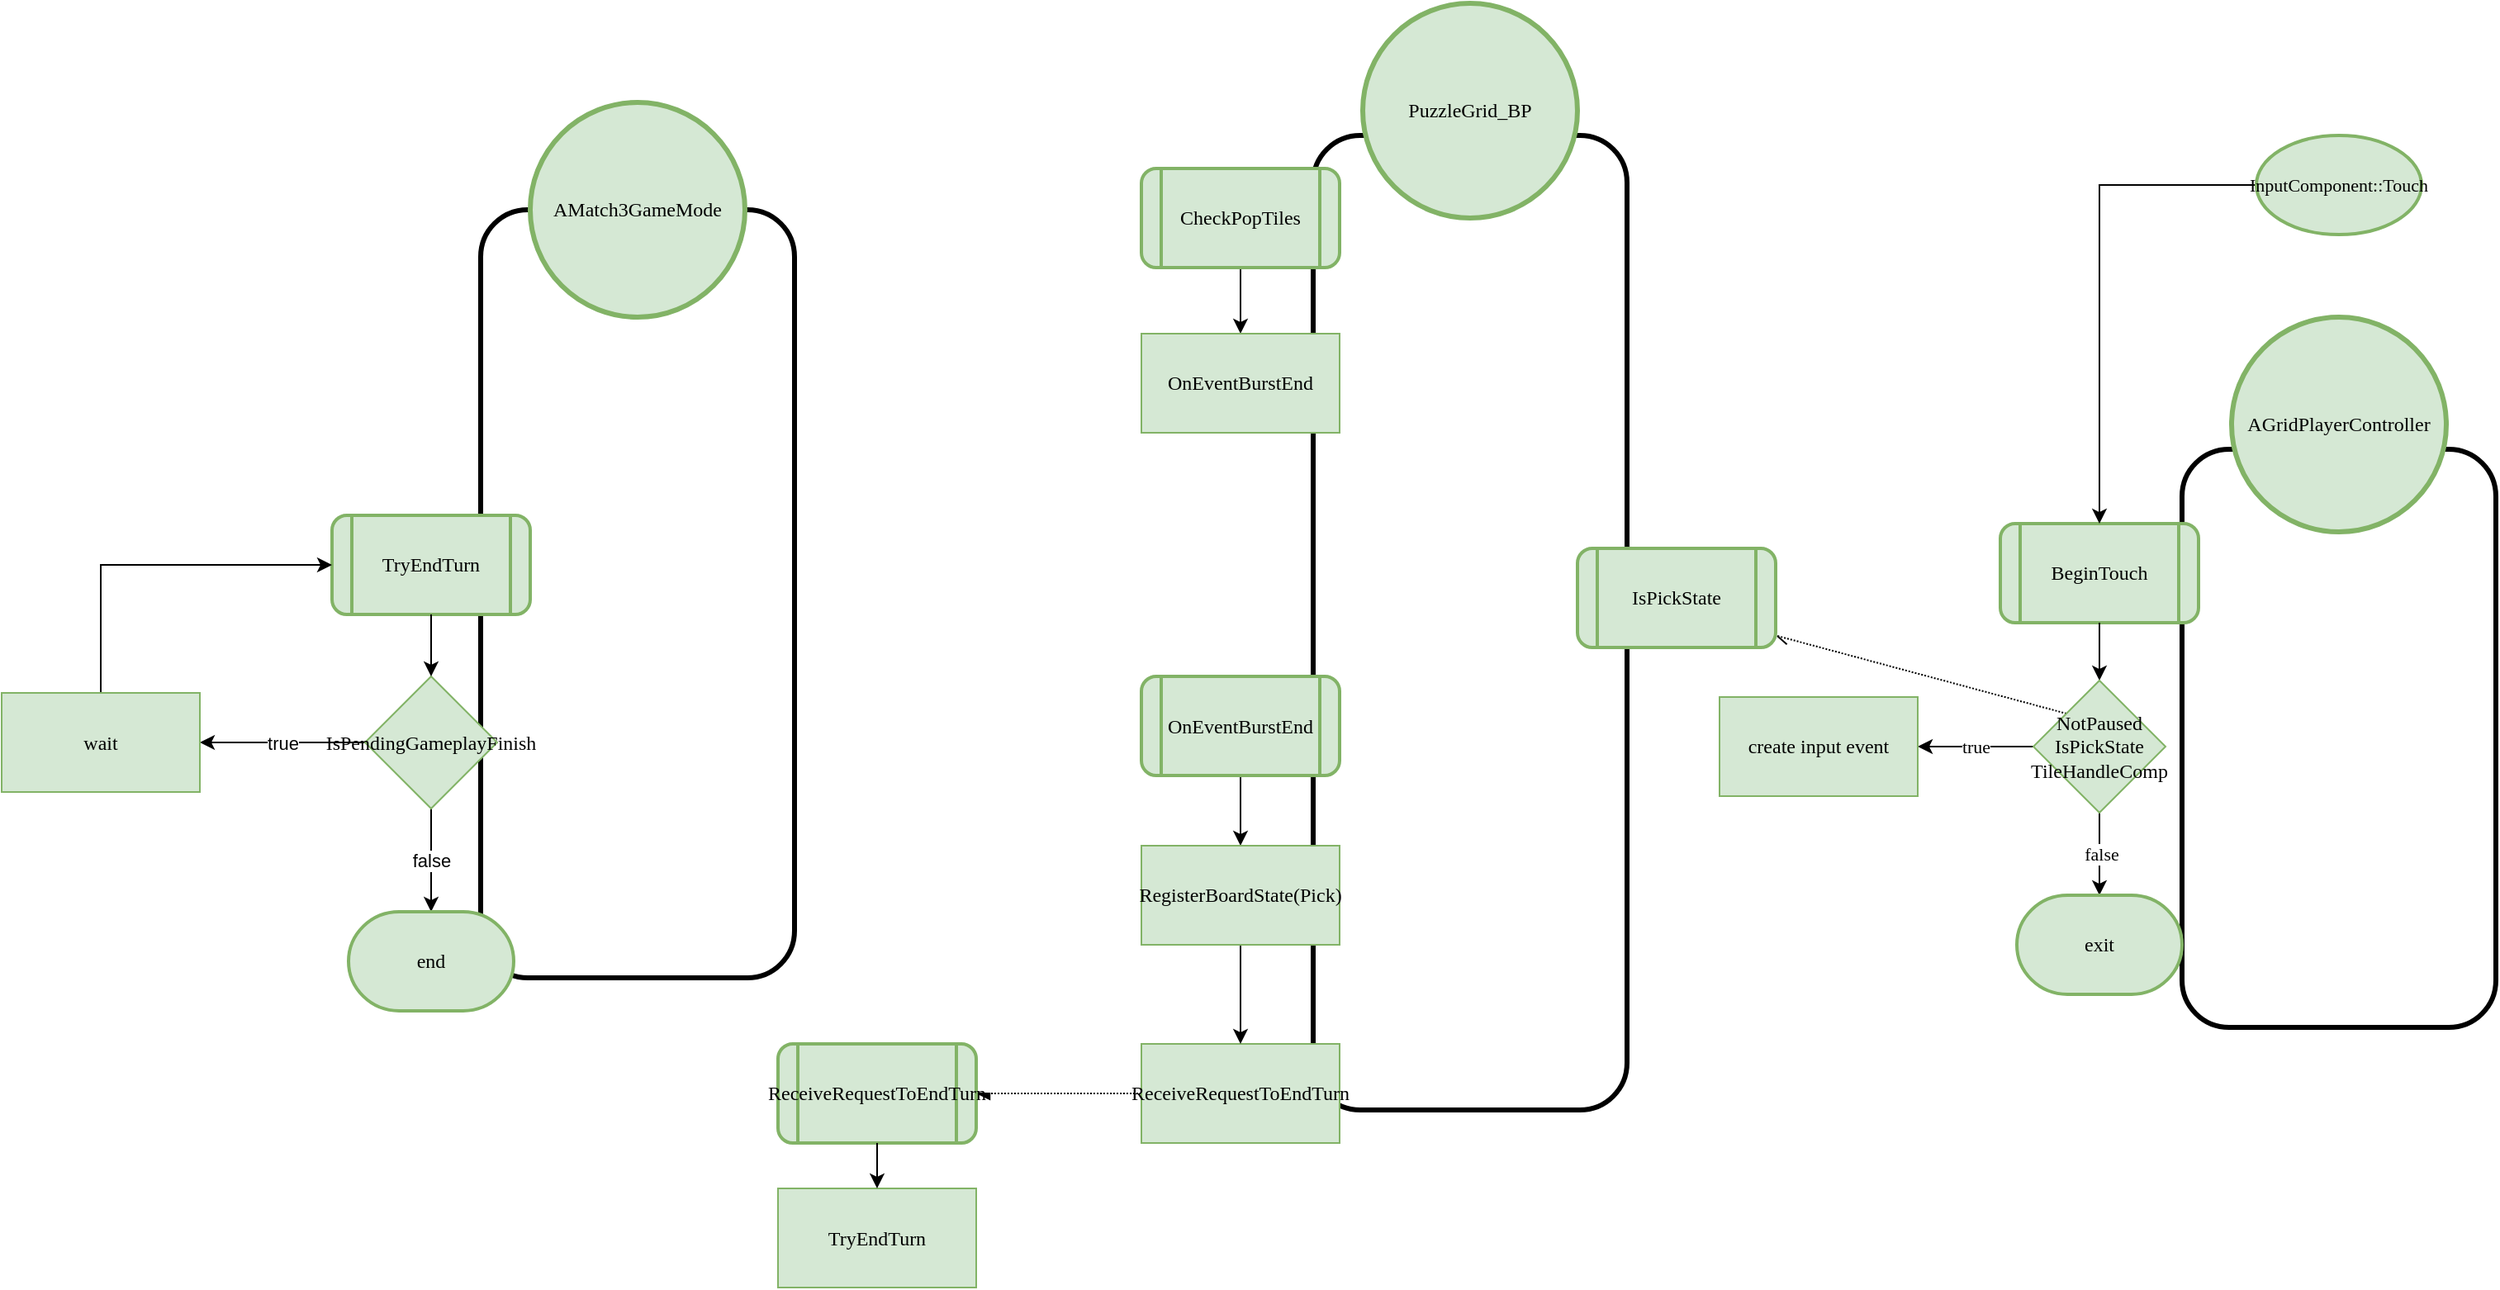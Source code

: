 <mxfile version="16.5.2" type="device"><diagram id="4u5bkuqh8i6XdxuR7M9z" name="Page-1"><mxGraphModel dx="2416" dy="1599" grid="1" gridSize="10" guides="1" tooltips="1" connect="1" arrows="1" fold="1" page="1" pageScale="1" pageWidth="850" pageHeight="1100" math="0" shadow="0"><root><mxCell id="0"/><mxCell id="1" parent="0"/><mxCell id="Pdlf1XNlI2ffIAsFYT93-34" style="rounded=0;orthogonalLoop=1;jettySize=auto;html=1;exitX=0;exitY=0;exitDx=0;exitDy=0;entryX=1.008;entryY=0.883;entryDx=0;entryDy=0;fontFamily=SF Mono;dashed=1;dashPattern=1 1;startArrow=none;startFill=0;endArrow=openAsync;endFill=0;entryPerimeter=0;" edge="1" parent="1" source="Pdlf1XNlI2ffIAsFYT93-3" target="Pdlf1XNlI2ffIAsFYT93-11"><mxGeometry relative="1" as="geometry"/></mxCell><mxCell id="sbsRxTnk66kGfVWNklD2-23" value="" style="rounded=1;whiteSpace=wrap;html=1;fillColor=none;strokeWidth=3;fontFamily=SF Mono;" parent="1" vertex="1"><mxGeometry x="-190" y="-590" width="190" height="350" as="geometry"/></mxCell><mxCell id="sbsRxTnk66kGfVWNklD2-30" style="edgeStyle=orthogonalEdgeStyle;shape=connector;rounded=0;orthogonalLoop=1;jettySize=auto;html=1;exitX=1;exitY=0.5;exitDx=0;exitDy=0;labelBackgroundColor=default;fontFamily=SF Mono;fontSize=11;fontColor=default;endArrow=classic;endFill=1;strokeColor=default;" parent="1" target="sbsRxTnk66kGfVWNklD2-26" edge="1"><mxGeometry relative="1" as="geometry"><mxPoint x="20" y="-710" as="sourcePoint"/></mxGeometry></mxCell><mxCell id="1tW_4isM74G8-kD3DywX-2" value="BeginTouch" style="shape=process;whiteSpace=wrap;html=1;backgroundOutline=1;fillColor=#d5e8d4;strokeColor=#82b366;rounded=1;fontFamily=SF Mono;strokeWidth=2;" parent="1" vertex="1"><mxGeometry x="-300" y="-545" width="120" height="60" as="geometry"/></mxCell><mxCell id="1tW_4isM74G8-kD3DywX-8" style="edgeStyle=orthogonalEdgeStyle;rounded=0;orthogonalLoop=1;jettySize=auto;html=1;exitX=0.5;exitY=1;exitDx=0;exitDy=0;entryX=0.5;entryY=0;entryDx=0;entryDy=0;endArrow=classic;endFill=1;fontFamily=SF Mono;" parent="1" source="1tW_4isM74G8-kD3DywX-2" target="Pdlf1XNlI2ffIAsFYT93-3" edge="1"><mxGeometry relative="1" as="geometry"/></mxCell><mxCell id="sbsRxTnk66kGfVWNklD2-27" value="AGridPlayerController" style="ellipse;whiteSpace=wrap;html=1;aspect=fixed;fillColor=#d5e8d4;strokeColor=#82b366;rounded=1;fontFamily=SF Mono;strokeWidth=3;" parent="1" vertex="1"><mxGeometry x="-160" y="-670" width="130" height="130" as="geometry"/></mxCell><mxCell id="SENwZf0jZD7FWOnmWLHz-11" style="edgeStyle=orthogonalEdgeStyle;rounded=0;orthogonalLoop=1;jettySize=auto;html=1;exitX=1;exitY=0.5;exitDx=0;exitDy=0;entryX=0.5;entryY=0;entryDx=0;entryDy=0;fontFamily=SF Mono;" parent="1" target="SENwZf0jZD7FWOnmWLHz-10" edge="1"><mxGeometry relative="1" as="geometry"><mxPoint x="20" y="-710" as="sourcePoint"/></mxGeometry></mxCell><mxCell id="Pdlf1XNlI2ffIAsFYT93-5" value="true" style="edgeStyle=orthogonalEdgeStyle;rounded=0;orthogonalLoop=1;jettySize=auto;html=1;exitX=0;exitY=0.5;exitDx=0;exitDy=0;entryX=1;entryY=0.5;entryDx=0;entryDy=0;fontFamily=SF Mono;" edge="1" parent="1" source="Pdlf1XNlI2ffIAsFYT93-3" target="Pdlf1XNlI2ffIAsFYT93-4"><mxGeometry relative="1" as="geometry"/></mxCell><mxCell id="Pdlf1XNlI2ffIAsFYT93-6" value="false" style="edgeStyle=orthogonalEdgeStyle;rounded=0;orthogonalLoop=1;jettySize=auto;html=1;exitX=0.5;exitY=1;exitDx=0;exitDy=0;entryX=0.5;entryY=0;entryDx=0;entryDy=0;fontFamily=SF Mono;" edge="1" parent="1" source="Pdlf1XNlI2ffIAsFYT93-3"><mxGeometry relative="1" as="geometry"><mxPoint x="-240" y="-320" as="targetPoint"/></mxGeometry></mxCell><mxCell id="Pdlf1XNlI2ffIAsFYT93-3" value="NotPaused&lt;br&gt;IsPickState&lt;br&gt;TileHandleComp" style="rhombus;whiteSpace=wrap;html=1;fontFamily=SF Mono;fillColor=#d5e8d4;strokeColor=#82b366;" vertex="1" parent="1"><mxGeometry x="-280" y="-450" width="80" height="80" as="geometry"/></mxCell><mxCell id="Pdlf1XNlI2ffIAsFYT93-4" value="create input event" style="rounded=0;whiteSpace=wrap;html=1;fillColor=#d5e8d4;strokeColor=#82b366;fontFamily=SF Mono;" vertex="1" parent="1"><mxGeometry x="-470" y="-440" width="120" height="60" as="geometry"/></mxCell><mxCell id="Pdlf1XNlI2ffIAsFYT93-7" value="exit" style="strokeWidth=2;html=1;shape=mxgraph.flowchart.terminator;whiteSpace=wrap;fontFamily=SF Mono;fillColor=#d5e8d4;strokeColor=#82b366;" vertex="1" parent="1"><mxGeometry x="-290" y="-320" width="100" height="60" as="geometry"/></mxCell><mxCell id="Pdlf1XNlI2ffIAsFYT93-8" value="" style="rounded=1;whiteSpace=wrap;html=1;fillColor=none;strokeWidth=3;fontFamily=SF Mono;" vertex="1" parent="1"><mxGeometry x="-716" y="-780" width="190" height="590" as="geometry"/></mxCell><mxCell id="Pdlf1XNlI2ffIAsFYT93-11" value="IsPickState" style="shape=process;whiteSpace=wrap;html=1;backgroundOutline=1;fillColor=#d5e8d4;strokeColor=#82b366;rounded=1;fontFamily=SF Mono;strokeWidth=2;" vertex="1" parent="1"><mxGeometry x="-556" y="-530" width="120" height="60" as="geometry"/></mxCell><mxCell id="Pdlf1XNlI2ffIAsFYT93-12" value="PuzzleGrid_BP" style="ellipse;whiteSpace=wrap;html=1;aspect=fixed;fillColor=#d5e8d4;strokeColor=#82b366;rounded=1;fontFamily=SF Mono;strokeWidth=3;" vertex="1" parent="1"><mxGeometry x="-686" y="-860" width="130" height="130" as="geometry"/></mxCell><mxCell id="Pdlf1XNlI2ffIAsFYT93-45" style="edgeStyle=orthogonalEdgeStyle;rounded=0;orthogonalLoop=1;jettySize=auto;html=1;exitX=0.5;exitY=1;exitDx=0;exitDy=0;entryX=0.5;entryY=0;entryDx=0;entryDy=0;" edge="1" parent="1" source="Pdlf1XNlI2ffIAsFYT93-43" target="Pdlf1XNlI2ffIAsFYT93-60"><mxGeometry relative="1" as="geometry"/></mxCell><mxCell id="Pdlf1XNlI2ffIAsFYT93-43" value="OnEventBurstEnd" style="shape=process;whiteSpace=wrap;html=1;backgroundOutline=1;fillColor=#d5e8d4;strokeColor=#82b366;rounded=1;fontFamily=SF Mono;strokeWidth=2;" vertex="1" parent="1"><mxGeometry x="-820" y="-452.5" width="120" height="60" as="geometry"/></mxCell><mxCell id="Pdlf1XNlI2ffIAsFYT93-56" style="rounded=0;orthogonalLoop=1;jettySize=auto;html=1;exitX=0;exitY=0.5;exitDx=0;exitDy=0;entryX=1;entryY=0.5;entryDx=0;entryDy=0;dashed=1;dashPattern=1 1;endArrow=async;endFill=1;" edge="1" parent="1" source="Pdlf1XNlI2ffIAsFYT93-44" target="Pdlf1XNlI2ffIAsFYT93-46"><mxGeometry relative="1" as="geometry"/></mxCell><mxCell id="Pdlf1XNlI2ffIAsFYT93-44" value="ReceiveRequestToEndTurn" style="rounded=0;whiteSpace=wrap;html=1;fillColor=#d5e8d4;strokeColor=#82b366;fontFamily=SF Mono;" vertex="1" parent="1"><mxGeometry x="-820" y="-230" width="120" height="60" as="geometry"/></mxCell><mxCell id="Pdlf1XNlI2ffIAsFYT93-50" style="edgeStyle=orthogonalEdgeStyle;rounded=0;orthogonalLoop=1;jettySize=auto;html=1;exitX=0;exitY=0.5;exitDx=0;exitDy=0;entryX=0.5;entryY=0;entryDx=0;entryDy=0;exitPerimeter=0;" edge="1" parent="1" source="Pdlf1XNlI2ffIAsFYT93-59" target="1tW_4isM74G8-kD3DywX-2"><mxGeometry relative="1" as="geometry"/></mxCell><mxCell id="Pdlf1XNlI2ffIAsFYT93-53" style="edgeStyle=orthogonalEdgeStyle;rounded=0;orthogonalLoop=1;jettySize=auto;html=1;exitX=0.5;exitY=1;exitDx=0;exitDy=0;entryX=0.5;entryY=0;entryDx=0;entryDy=0;" edge="1" parent="1" source="Pdlf1XNlI2ffIAsFYT93-51" target="Pdlf1XNlI2ffIAsFYT93-52"><mxGeometry relative="1" as="geometry"/></mxCell><mxCell id="Pdlf1XNlI2ffIAsFYT93-51" value="CheckPopTiles" style="shape=process;whiteSpace=wrap;html=1;backgroundOutline=1;fillColor=#d5e8d4;strokeColor=#82b366;rounded=1;fontFamily=SF Mono;strokeWidth=2;" vertex="1" parent="1"><mxGeometry x="-820" y="-760" width="120" height="60" as="geometry"/></mxCell><mxCell id="Pdlf1XNlI2ffIAsFYT93-52" value="OnEventBurstEnd" style="rounded=0;whiteSpace=wrap;html=1;fillColor=#d5e8d4;strokeColor=#82b366;fontFamily=SF Mono;" vertex="1" parent="1"><mxGeometry x="-820" y="-660" width="120" height="60" as="geometry"/></mxCell><mxCell id="Pdlf1XNlI2ffIAsFYT93-59" value="&lt;span style=&quot;font-family: &amp;#34;sf mono&amp;#34; ; font-size: 11px&quot;&gt;InputComponent::Touch&lt;/span&gt;" style="strokeWidth=2;html=1;shape=mxgraph.flowchart.start_1;whiteSpace=wrap;fillColor=#d5e8d4;strokeColor=#82b366;" vertex="1" parent="1"><mxGeometry x="-145" y="-780" width="100" height="60" as="geometry"/></mxCell><mxCell id="Pdlf1XNlI2ffIAsFYT93-35" value="" style="rounded=1;whiteSpace=wrap;html=1;fillColor=none;strokeWidth=3;fontFamily=SF Mono;" vertex="1" parent="1"><mxGeometry x="-1220" y="-735" width="190" height="465" as="geometry"/></mxCell><mxCell id="Pdlf1XNlI2ffIAsFYT93-36" value="AMatch3GameMode" style="ellipse;whiteSpace=wrap;html=1;aspect=fixed;fillColor=#d5e8d4;strokeColor=#82b366;rounded=1;fontFamily=SF Mono;strokeWidth=3;" vertex="1" parent="1"><mxGeometry x="-1190" y="-800" width="130" height="130" as="geometry"/></mxCell><mxCell id="Pdlf1XNlI2ffIAsFYT93-37" value="TryEndTurn" style="shape=process;whiteSpace=wrap;html=1;backgroundOutline=1;fillColor=#d5e8d4;strokeColor=#82b366;rounded=1;fontFamily=SF Mono;strokeWidth=2;" vertex="1" parent="1"><mxGeometry x="-1310" y="-550" width="120" height="60" as="geometry"/></mxCell><mxCell id="Pdlf1XNlI2ffIAsFYT93-68" value="false" style="edgeStyle=orthogonalEdgeStyle;rounded=0;orthogonalLoop=1;jettySize=auto;html=1;exitX=0.5;exitY=1;exitDx=0;exitDy=0;entryX=0.5;entryY=0;entryDx=0;entryDy=0;entryPerimeter=0;" edge="1" parent="1" source="Pdlf1XNlI2ffIAsFYT93-39" target="Pdlf1XNlI2ffIAsFYT93-67"><mxGeometry relative="1" as="geometry"/></mxCell><mxCell id="Pdlf1XNlI2ffIAsFYT93-69" value="true" style="edgeStyle=orthogonalEdgeStyle;rounded=0;orthogonalLoop=1;jettySize=auto;html=1;exitX=0;exitY=0.5;exitDx=0;exitDy=0;entryX=1;entryY=0.5;entryDx=0;entryDy=0;" edge="1" parent="1" source="Pdlf1XNlI2ffIAsFYT93-39" target="Pdlf1XNlI2ffIAsFYT93-66"><mxGeometry relative="1" as="geometry"/></mxCell><mxCell id="Pdlf1XNlI2ffIAsFYT93-39" value="IsPendingGameplayFinish" style="rhombus;whiteSpace=wrap;html=1;fontFamily=SF Mono;fillColor=#d5e8d4;strokeColor=#82b366;" vertex="1" parent="1"><mxGeometry x="-1290" y="-452.5" width="80" height="80" as="geometry"/></mxCell><mxCell id="Pdlf1XNlI2ffIAsFYT93-42" style="edgeStyle=orthogonalEdgeStyle;rounded=0;orthogonalLoop=1;jettySize=auto;html=1;exitX=0.5;exitY=1;exitDx=0;exitDy=0;entryX=0.5;entryY=0;entryDx=0;entryDy=0;" edge="1" parent="1" source="Pdlf1XNlI2ffIAsFYT93-37" target="Pdlf1XNlI2ffIAsFYT93-39"><mxGeometry relative="1" as="geometry"/></mxCell><mxCell id="Pdlf1XNlI2ffIAsFYT93-55" value="" style="group" vertex="1" connectable="0" parent="1"><mxGeometry x="-1040" y="-230" width="120" height="147.5" as="geometry"/></mxCell><mxCell id="Pdlf1XNlI2ffIAsFYT93-46" value="ReceiveRequestToEndTurn" style="shape=process;whiteSpace=wrap;html=1;backgroundOutline=1;fillColor=#d5e8d4;strokeColor=#82b366;rounded=1;fontFamily=SF Mono;strokeWidth=2;" vertex="1" parent="Pdlf1XNlI2ffIAsFYT93-55"><mxGeometry width="120" height="60" as="geometry"/></mxCell><mxCell id="Pdlf1XNlI2ffIAsFYT93-47" value="TryEndTurn" style="rounded=0;whiteSpace=wrap;html=1;fillColor=#d5e8d4;strokeColor=#82b366;fontFamily=SF Mono;" vertex="1" parent="Pdlf1XNlI2ffIAsFYT93-55"><mxGeometry y="87.5" width="120" height="60" as="geometry"/></mxCell><mxCell id="Pdlf1XNlI2ffIAsFYT93-48" style="edgeStyle=orthogonalEdgeStyle;rounded=0;orthogonalLoop=1;jettySize=auto;html=1;exitX=0.5;exitY=1;exitDx=0;exitDy=0;entryX=0.5;entryY=0;entryDx=0;entryDy=0;" edge="1" parent="Pdlf1XNlI2ffIAsFYT93-55" source="Pdlf1XNlI2ffIAsFYT93-46" target="Pdlf1XNlI2ffIAsFYT93-47"><mxGeometry relative="1" as="geometry"/></mxCell><mxCell id="Pdlf1XNlI2ffIAsFYT93-64" style="edgeStyle=orthogonalEdgeStyle;rounded=0;orthogonalLoop=1;jettySize=auto;html=1;exitX=0.5;exitY=1;exitDx=0;exitDy=0;entryX=0.5;entryY=0;entryDx=0;entryDy=0;" edge="1" parent="1" source="Pdlf1XNlI2ffIAsFYT93-60" target="Pdlf1XNlI2ffIAsFYT93-44"><mxGeometry relative="1" as="geometry"/></mxCell><mxCell id="Pdlf1XNlI2ffIAsFYT93-60" value="RegisterBoardState(Pick)" style="rounded=0;whiteSpace=wrap;html=1;fillColor=#d5e8d4;strokeColor=#82b366;fontFamily=SF Mono;" vertex="1" parent="1"><mxGeometry x="-820" y="-350" width="120" height="60" as="geometry"/></mxCell><mxCell id="Pdlf1XNlI2ffIAsFYT93-70" style="edgeStyle=orthogonalEdgeStyle;rounded=0;orthogonalLoop=1;jettySize=auto;html=1;exitX=0.5;exitY=0;exitDx=0;exitDy=0;entryX=0;entryY=0.5;entryDx=0;entryDy=0;" edge="1" parent="1" source="Pdlf1XNlI2ffIAsFYT93-66" target="Pdlf1XNlI2ffIAsFYT93-37"><mxGeometry relative="1" as="geometry"/></mxCell><mxCell id="Pdlf1XNlI2ffIAsFYT93-66" value="wait" style="rounded=0;whiteSpace=wrap;html=1;fillColor=#d5e8d4;strokeColor=#82b366;fontFamily=SF Mono;" vertex="1" parent="1"><mxGeometry x="-1510" y="-442.5" width="120" height="60" as="geometry"/></mxCell><mxCell id="Pdlf1XNlI2ffIAsFYT93-67" value="end" style="strokeWidth=2;html=1;shape=mxgraph.flowchart.terminator;whiteSpace=wrap;fontFamily=SF Mono;fillColor=#d5e8d4;strokeColor=#82b366;" vertex="1" parent="1"><mxGeometry x="-1300" y="-310" width="100" height="60" as="geometry"/></mxCell></root></mxGraphModel></diagram></mxfile>